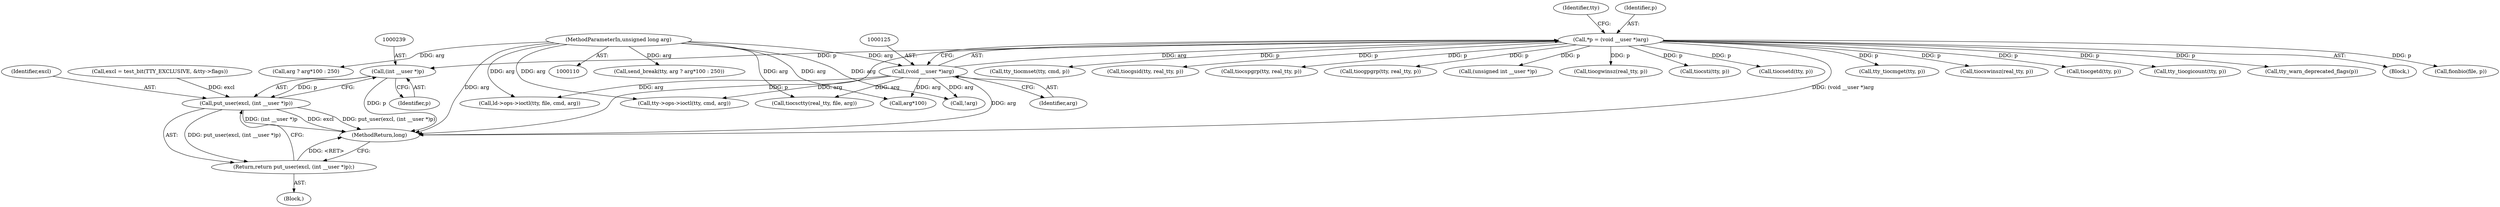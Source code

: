 digraph "0_linux_5c17c861a357e9458001f021a7afa7aab9937439@pointer" {
"1000238" [label="(Call,(int __user *)p)"];
"1000122" [label="(Call,*p = (void __user *)arg)"];
"1000124" [label="(Call,(void __user *)arg)"];
"1000113" [label="(MethodParameterIn,unsigned long arg)"];
"1000236" [label="(Call,put_user(excl, (int __user *)p))"];
"1000235" [label="(Return,return put_user(excl, (int __user *)p);)"];
"1000379" [label="(Call,tty_tiocgicount(tty, p))"];
"1000238" [label="(Call,(int __user *)p)"];
"1000355" [label="(Call,send_break(tty, arg ? arg*100 : 250))"];
"1000240" [label="(Identifier,p)"];
"1000258" [label="(Call,tiocsctty(real_tty, file, arg))"];
"1000357" [label="(Call,arg ? arg*100 : 250)"];
"1000402" [label="(Call,tty_warn_deprecated_flags(p))"];
"1000359" [label="(Call,arg*100)"];
"1000237" [label="(Identifier,excl)"];
"1000124" [label="(Call,(void __user *)arg)"];
"1000114" [label="(Block,)"];
"1000345" [label="(Call,!arg)"];
"1000203" [label="(Call,fionbio(file, p))"];
"1000372" [label="(Call,tty_tiocmset(tty, cmd, p))"];
"1000442" [label="(Call,ld->ops->ioctl(tty, file, cmd, arg))"];
"1000225" [label="(Block,)"];
"1000276" [label="(Call,tiocgsid(tty, real_tty, p))"];
"1000131" [label="(Identifier,tty)"];
"1000460" [label="(MethodReturn,long)"];
"1000270" [label="(Call,tiocspgrp(tty, real_tty, p))"];
"1000123" [label="(Identifier,p)"];
"1000236" [label="(Call,put_user(excl, (int __user *)p))"];
"1000414" [label="(Call,tty->ops->ioctl(tty, cmd, arg))"];
"1000264" [label="(Call,tiocgpgrp(tty, real_tty, p))"];
"1000235" [label="(Return,return put_user(excl, (int __user *)p);)"];
"1000313" [label="(Call,(unsigned int __user *)p)"];
"1000183" [label="(Call,tiocgwinsz(real_tty, p))"];
"1000227" [label="(Call,excl = test_bit(TTY_EXCLUSIVE, &tty->flags))"];
"1000122" [label="(Call,*p = (void __user *)arg)"];
"1000178" [label="(Call,tiocsti(tty, p))"];
"1000287" [label="(Call,tiocsetd(tty, p))"];
"1000365" [label="(Call,tty_tiocmget(tty, p))"];
"1000113" [label="(MethodParameterIn,unsigned long arg)"];
"1000126" [label="(Identifier,arg)"];
"1000188" [label="(Call,tiocswinsz(real_tty, p))"];
"1000282" [label="(Call,tiocgetd(tty, p))"];
"1000238" -> "1000236"  [label="AST: "];
"1000238" -> "1000240"  [label="CFG: "];
"1000239" -> "1000238"  [label="AST: "];
"1000240" -> "1000238"  [label="AST: "];
"1000236" -> "1000238"  [label="CFG: "];
"1000238" -> "1000460"  [label="DDG: p"];
"1000238" -> "1000236"  [label="DDG: p"];
"1000122" -> "1000238"  [label="DDG: p"];
"1000122" -> "1000114"  [label="AST: "];
"1000122" -> "1000124"  [label="CFG: "];
"1000123" -> "1000122"  [label="AST: "];
"1000124" -> "1000122"  [label="AST: "];
"1000131" -> "1000122"  [label="CFG: "];
"1000122" -> "1000460"  [label="DDG: p"];
"1000122" -> "1000460"  [label="DDG: (void __user *)arg"];
"1000124" -> "1000122"  [label="DDG: arg"];
"1000122" -> "1000178"  [label="DDG: p"];
"1000122" -> "1000183"  [label="DDG: p"];
"1000122" -> "1000188"  [label="DDG: p"];
"1000122" -> "1000203"  [label="DDG: p"];
"1000122" -> "1000264"  [label="DDG: p"];
"1000122" -> "1000270"  [label="DDG: p"];
"1000122" -> "1000276"  [label="DDG: p"];
"1000122" -> "1000282"  [label="DDG: p"];
"1000122" -> "1000287"  [label="DDG: p"];
"1000122" -> "1000313"  [label="DDG: p"];
"1000122" -> "1000365"  [label="DDG: p"];
"1000122" -> "1000372"  [label="DDG: p"];
"1000122" -> "1000379"  [label="DDG: p"];
"1000122" -> "1000402"  [label="DDG: p"];
"1000124" -> "1000126"  [label="CFG: "];
"1000125" -> "1000124"  [label="AST: "];
"1000126" -> "1000124"  [label="AST: "];
"1000124" -> "1000460"  [label="DDG: arg"];
"1000113" -> "1000124"  [label="DDG: arg"];
"1000124" -> "1000258"  [label="DDG: arg"];
"1000124" -> "1000345"  [label="DDG: arg"];
"1000124" -> "1000359"  [label="DDG: arg"];
"1000124" -> "1000414"  [label="DDG: arg"];
"1000124" -> "1000442"  [label="DDG: arg"];
"1000113" -> "1000110"  [label="AST: "];
"1000113" -> "1000460"  [label="DDG: arg"];
"1000113" -> "1000258"  [label="DDG: arg"];
"1000113" -> "1000345"  [label="DDG: arg"];
"1000113" -> "1000355"  [label="DDG: arg"];
"1000113" -> "1000357"  [label="DDG: arg"];
"1000113" -> "1000359"  [label="DDG: arg"];
"1000113" -> "1000414"  [label="DDG: arg"];
"1000113" -> "1000442"  [label="DDG: arg"];
"1000236" -> "1000235"  [label="AST: "];
"1000237" -> "1000236"  [label="AST: "];
"1000235" -> "1000236"  [label="CFG: "];
"1000236" -> "1000460"  [label="DDG: excl"];
"1000236" -> "1000460"  [label="DDG: put_user(excl, (int __user *)p)"];
"1000236" -> "1000460"  [label="DDG: (int __user *)p"];
"1000236" -> "1000235"  [label="DDG: put_user(excl, (int __user *)p)"];
"1000227" -> "1000236"  [label="DDG: excl"];
"1000235" -> "1000225"  [label="AST: "];
"1000460" -> "1000235"  [label="CFG: "];
"1000235" -> "1000460"  [label="DDG: <RET>"];
}
